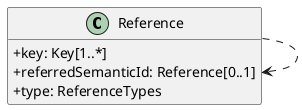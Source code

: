 @startuml
skinparam classAttributeIconSize 0
hide methods

class Reference {
  +key: Key[1..*] 
  +referredSemanticId: Reference[0..1] 
  +type: ReferenceTypes 
}
Reference ..> Reference
@enduml
